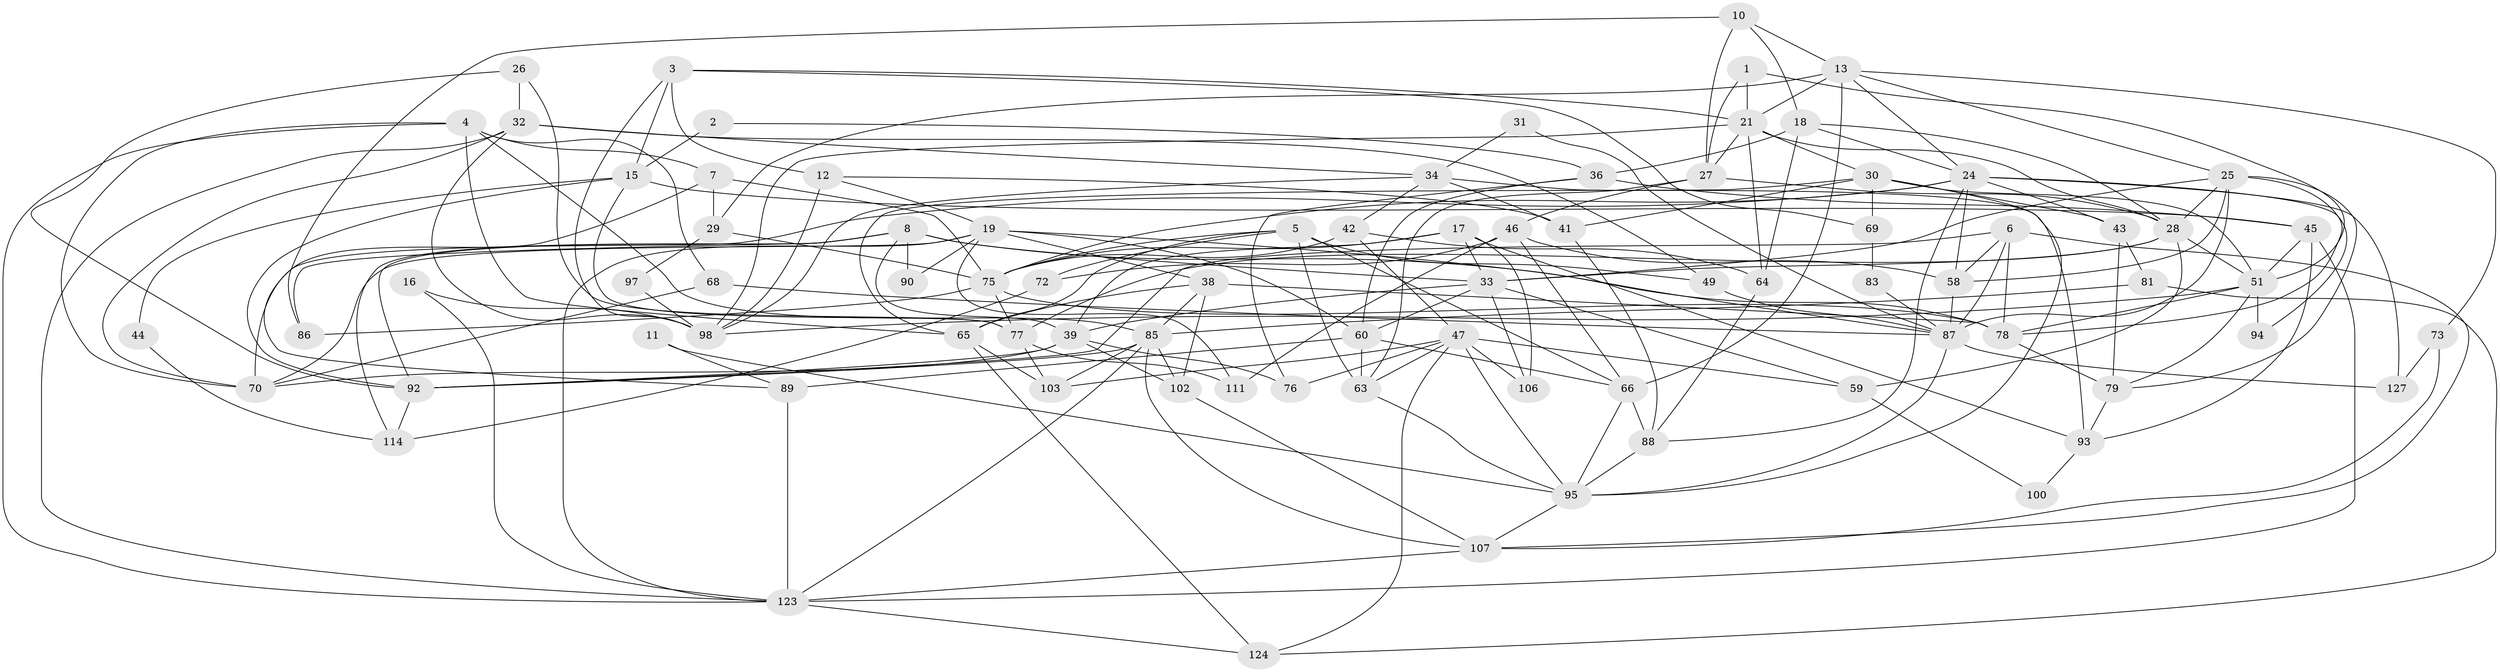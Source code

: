 // original degree distribution, {3: 0.27692307692307694, 2: 0.1076923076923077, 5: 0.16153846153846155, 4: 0.3153846153846154, 6: 0.1076923076923077, 8: 0.023076923076923078, 7: 0.007692307692307693}
// Generated by graph-tools (version 1.1) at 2025/11/02/27/25 16:11:17]
// undirected, 82 vertices, 205 edges
graph export_dot {
graph [start="1"]
  node [color=gray90,style=filled];
  1;
  2;
  3 [super="+113"];
  4 [super="+20"];
  5 [super="+74"];
  6 [super="+23"];
  7 [super="+53"];
  8 [super="+9"];
  10 [super="+116"];
  11;
  12 [super="+14"];
  13 [super="+129"];
  15 [super="+61"];
  16;
  17 [super="+35"];
  18;
  19 [super="+99"];
  21 [super="+22"];
  24 [super="+55"];
  25 [super="+37"];
  26;
  27 [super="+112"];
  28 [super="+67"];
  29 [super="+52"];
  30 [super="+50"];
  31;
  32 [super="+109"];
  33 [super="+84"];
  34 [super="+54"];
  36 [super="+40"];
  38 [super="+48"];
  39 [super="+56"];
  41;
  42;
  43;
  44;
  45 [super="+62"];
  46;
  47 [super="+57"];
  49;
  51 [super="+122"];
  58 [super="+120"];
  59;
  60 [super="+71"];
  63;
  64 [super="+82"];
  65 [super="+117"];
  66 [super="+91"];
  68;
  69;
  70 [super="+104"];
  72 [super="+126"];
  73;
  75 [super="+105"];
  76;
  77 [super="+118"];
  78 [super="+80"];
  79 [super="+101"];
  81;
  83;
  85 [super="+128"];
  86;
  87 [super="+108"];
  88 [super="+115"];
  89;
  90;
  92 [super="+121"];
  93 [super="+110"];
  94;
  95 [super="+96"];
  97;
  98 [super="+130"];
  100;
  102;
  103;
  106;
  107 [super="+119"];
  111;
  114;
  123 [super="+125"];
  124;
  127;
  1 -- 21;
  1 -- 51;
  1 -- 27;
  2 -- 15;
  2 -- 36;
  3 -- 12 [weight=2];
  3 -- 98 [weight=2];
  3 -- 69;
  3 -- 15;
  3 -- 21;
  4 -- 68;
  4 -- 7;
  4 -- 65;
  4 -- 85;
  4 -- 70;
  4 -- 123;
  5 -- 72;
  5 -- 75;
  5 -- 49;
  5 -- 66;
  5 -- 63;
  5 -- 65;
  6 -- 87;
  6 -- 58;
  6 -- 107;
  6 -- 92;
  6 -- 78;
  7 -- 89;
  7 -- 75;
  7 -- 29;
  8 -- 33;
  8 -- 39;
  8 -- 90;
  8 -- 114;
  8 -- 92;
  8 -- 86;
  8 -- 78;
  10 -- 18;
  10 -- 86;
  10 -- 13;
  10 -- 27;
  11 -- 89;
  11 -- 95;
  12 -- 98;
  12 -- 19;
  12 -- 41;
  13 -- 21;
  13 -- 66;
  13 -- 29;
  13 -- 24;
  13 -- 73;
  13 -- 25;
  15 -- 92;
  15 -- 44;
  15 -- 45;
  15 -- 77;
  16 -- 123;
  16 -- 98;
  17 -- 75 [weight=2];
  17 -- 106;
  17 -- 39;
  17 -- 93;
  17 -- 33;
  18 -- 24;
  18 -- 36;
  18 -- 28;
  18 -- 64;
  19 -- 38;
  19 -- 87;
  19 -- 111;
  19 -- 90;
  19 -- 123;
  19 -- 60;
  19 -- 70;
  21 -- 30;
  21 -- 98;
  21 -- 28;
  21 -- 27;
  21 -- 64;
  24 -- 43;
  24 -- 94;
  24 -- 75;
  24 -- 127;
  24 -- 58;
  24 -- 88;
  24 -- 70;
  25 -- 33;
  25 -- 87;
  25 -- 58;
  25 -- 28;
  25 -- 79;
  25 -- 78;
  26 -- 32;
  26 -- 77;
  26 -- 92;
  27 -- 63;
  27 -- 28;
  27 -- 46;
  28 -- 59;
  28 -- 77;
  28 -- 33;
  28 -- 51;
  29 -- 75 [weight=2];
  29 -- 97;
  30 -- 51;
  30 -- 65;
  30 -- 69;
  30 -- 41;
  30 -- 43;
  30 -- 95;
  31 -- 34;
  31 -- 87;
  32 -- 34;
  32 -- 49;
  32 -- 98;
  32 -- 70;
  32 -- 123;
  33 -- 59;
  33 -- 106;
  33 -- 39;
  33 -- 60;
  34 -- 93;
  34 -- 41;
  34 -- 42;
  34 -- 98;
  36 -- 45;
  36 -- 60;
  36 -- 76;
  38 -- 102;
  38 -- 65;
  38 -- 78;
  38 -- 85;
  39 -- 76;
  39 -- 92;
  39 -- 102;
  39 -- 70;
  41 -- 88;
  42 -- 64;
  42 -- 47;
  42 -- 75;
  43 -- 81;
  43 -- 79;
  44 -- 114;
  45 -- 93;
  45 -- 123;
  45 -- 51;
  46 -- 58;
  46 -- 111;
  46 -- 72;
  46 -- 66;
  47 -- 124;
  47 -- 103;
  47 -- 106;
  47 -- 76;
  47 -- 59;
  47 -- 63;
  47 -- 95;
  49 -- 87;
  51 -- 79;
  51 -- 98;
  51 -- 94;
  51 -- 78;
  58 -- 87;
  59 -- 100;
  60 -- 63;
  60 -- 89;
  60 -- 66;
  63 -- 95;
  64 -- 88;
  65 -- 124;
  65 -- 103;
  66 -- 88 [weight=2];
  66 -- 95;
  68 -- 70;
  68 -- 87;
  69 -- 83;
  72 -- 114;
  73 -- 107;
  73 -- 127;
  75 -- 86;
  75 -- 78;
  75 -- 77;
  77 -- 111;
  77 -- 103;
  78 -- 79;
  79 -- 93;
  81 -- 85;
  81 -- 124;
  83 -- 87;
  85 -- 92;
  85 -- 123;
  85 -- 107;
  85 -- 102;
  85 -- 103;
  87 -- 127;
  87 -- 95;
  88 -- 95;
  89 -- 123;
  92 -- 114;
  93 -- 100;
  95 -- 107;
  97 -- 98;
  102 -- 107;
  107 -- 123;
  123 -- 124;
}
